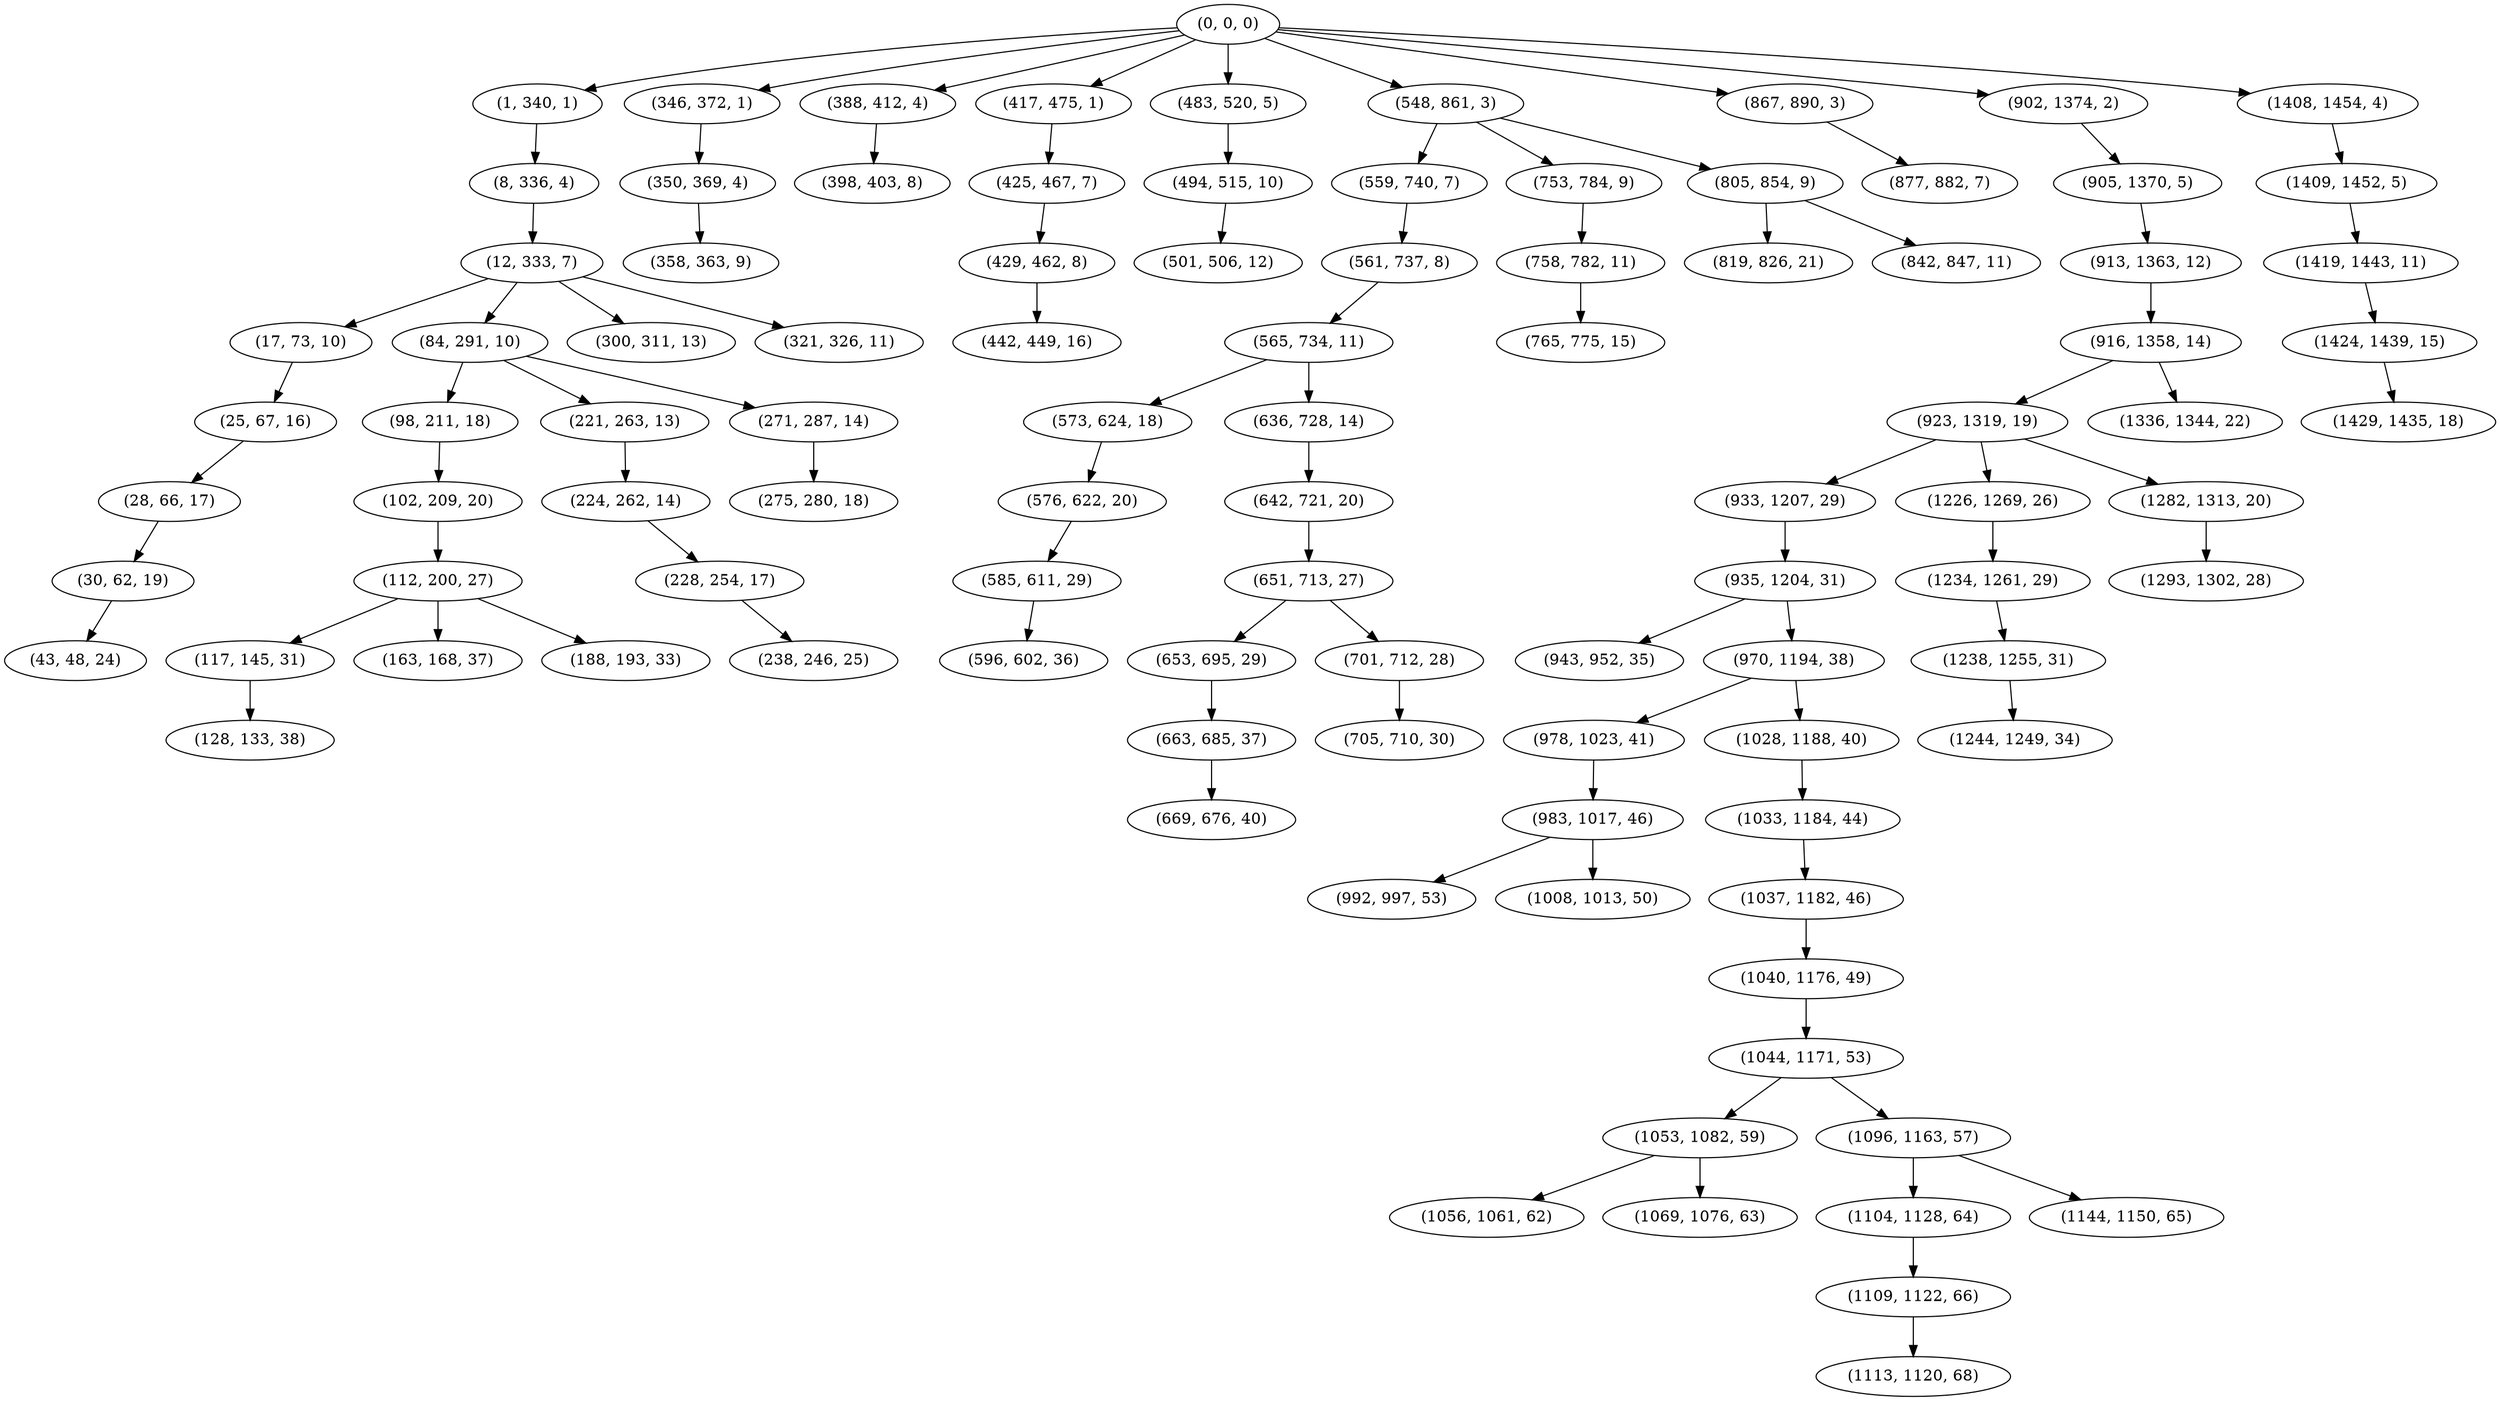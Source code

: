 digraph tree {
    "(0, 0, 0)";
    "(1, 340, 1)";
    "(8, 336, 4)";
    "(12, 333, 7)";
    "(17, 73, 10)";
    "(25, 67, 16)";
    "(28, 66, 17)";
    "(30, 62, 19)";
    "(43, 48, 24)";
    "(84, 291, 10)";
    "(98, 211, 18)";
    "(102, 209, 20)";
    "(112, 200, 27)";
    "(117, 145, 31)";
    "(128, 133, 38)";
    "(163, 168, 37)";
    "(188, 193, 33)";
    "(221, 263, 13)";
    "(224, 262, 14)";
    "(228, 254, 17)";
    "(238, 246, 25)";
    "(271, 287, 14)";
    "(275, 280, 18)";
    "(300, 311, 13)";
    "(321, 326, 11)";
    "(346, 372, 1)";
    "(350, 369, 4)";
    "(358, 363, 9)";
    "(388, 412, 4)";
    "(398, 403, 8)";
    "(417, 475, 1)";
    "(425, 467, 7)";
    "(429, 462, 8)";
    "(442, 449, 16)";
    "(483, 520, 5)";
    "(494, 515, 10)";
    "(501, 506, 12)";
    "(548, 861, 3)";
    "(559, 740, 7)";
    "(561, 737, 8)";
    "(565, 734, 11)";
    "(573, 624, 18)";
    "(576, 622, 20)";
    "(585, 611, 29)";
    "(596, 602, 36)";
    "(636, 728, 14)";
    "(642, 721, 20)";
    "(651, 713, 27)";
    "(653, 695, 29)";
    "(663, 685, 37)";
    "(669, 676, 40)";
    "(701, 712, 28)";
    "(705, 710, 30)";
    "(753, 784, 9)";
    "(758, 782, 11)";
    "(765, 775, 15)";
    "(805, 854, 9)";
    "(819, 826, 21)";
    "(842, 847, 11)";
    "(867, 890, 3)";
    "(877, 882, 7)";
    "(902, 1374, 2)";
    "(905, 1370, 5)";
    "(913, 1363, 12)";
    "(916, 1358, 14)";
    "(923, 1319, 19)";
    "(933, 1207, 29)";
    "(935, 1204, 31)";
    "(943, 952, 35)";
    "(970, 1194, 38)";
    "(978, 1023, 41)";
    "(983, 1017, 46)";
    "(992, 997, 53)";
    "(1008, 1013, 50)";
    "(1028, 1188, 40)";
    "(1033, 1184, 44)";
    "(1037, 1182, 46)";
    "(1040, 1176, 49)";
    "(1044, 1171, 53)";
    "(1053, 1082, 59)";
    "(1056, 1061, 62)";
    "(1069, 1076, 63)";
    "(1096, 1163, 57)";
    "(1104, 1128, 64)";
    "(1109, 1122, 66)";
    "(1113, 1120, 68)";
    "(1144, 1150, 65)";
    "(1226, 1269, 26)";
    "(1234, 1261, 29)";
    "(1238, 1255, 31)";
    "(1244, 1249, 34)";
    "(1282, 1313, 20)";
    "(1293, 1302, 28)";
    "(1336, 1344, 22)";
    "(1408, 1454, 4)";
    "(1409, 1452, 5)";
    "(1419, 1443, 11)";
    "(1424, 1439, 15)";
    "(1429, 1435, 18)";
    "(0, 0, 0)" -> "(1, 340, 1)";
    "(0, 0, 0)" -> "(346, 372, 1)";
    "(0, 0, 0)" -> "(388, 412, 4)";
    "(0, 0, 0)" -> "(417, 475, 1)";
    "(0, 0, 0)" -> "(483, 520, 5)";
    "(0, 0, 0)" -> "(548, 861, 3)";
    "(0, 0, 0)" -> "(867, 890, 3)";
    "(0, 0, 0)" -> "(902, 1374, 2)";
    "(0, 0, 0)" -> "(1408, 1454, 4)";
    "(1, 340, 1)" -> "(8, 336, 4)";
    "(8, 336, 4)" -> "(12, 333, 7)";
    "(12, 333, 7)" -> "(17, 73, 10)";
    "(12, 333, 7)" -> "(84, 291, 10)";
    "(12, 333, 7)" -> "(300, 311, 13)";
    "(12, 333, 7)" -> "(321, 326, 11)";
    "(17, 73, 10)" -> "(25, 67, 16)";
    "(25, 67, 16)" -> "(28, 66, 17)";
    "(28, 66, 17)" -> "(30, 62, 19)";
    "(30, 62, 19)" -> "(43, 48, 24)";
    "(84, 291, 10)" -> "(98, 211, 18)";
    "(84, 291, 10)" -> "(221, 263, 13)";
    "(84, 291, 10)" -> "(271, 287, 14)";
    "(98, 211, 18)" -> "(102, 209, 20)";
    "(102, 209, 20)" -> "(112, 200, 27)";
    "(112, 200, 27)" -> "(117, 145, 31)";
    "(112, 200, 27)" -> "(163, 168, 37)";
    "(112, 200, 27)" -> "(188, 193, 33)";
    "(117, 145, 31)" -> "(128, 133, 38)";
    "(221, 263, 13)" -> "(224, 262, 14)";
    "(224, 262, 14)" -> "(228, 254, 17)";
    "(228, 254, 17)" -> "(238, 246, 25)";
    "(271, 287, 14)" -> "(275, 280, 18)";
    "(346, 372, 1)" -> "(350, 369, 4)";
    "(350, 369, 4)" -> "(358, 363, 9)";
    "(388, 412, 4)" -> "(398, 403, 8)";
    "(417, 475, 1)" -> "(425, 467, 7)";
    "(425, 467, 7)" -> "(429, 462, 8)";
    "(429, 462, 8)" -> "(442, 449, 16)";
    "(483, 520, 5)" -> "(494, 515, 10)";
    "(494, 515, 10)" -> "(501, 506, 12)";
    "(548, 861, 3)" -> "(559, 740, 7)";
    "(548, 861, 3)" -> "(753, 784, 9)";
    "(548, 861, 3)" -> "(805, 854, 9)";
    "(559, 740, 7)" -> "(561, 737, 8)";
    "(561, 737, 8)" -> "(565, 734, 11)";
    "(565, 734, 11)" -> "(573, 624, 18)";
    "(565, 734, 11)" -> "(636, 728, 14)";
    "(573, 624, 18)" -> "(576, 622, 20)";
    "(576, 622, 20)" -> "(585, 611, 29)";
    "(585, 611, 29)" -> "(596, 602, 36)";
    "(636, 728, 14)" -> "(642, 721, 20)";
    "(642, 721, 20)" -> "(651, 713, 27)";
    "(651, 713, 27)" -> "(653, 695, 29)";
    "(651, 713, 27)" -> "(701, 712, 28)";
    "(653, 695, 29)" -> "(663, 685, 37)";
    "(663, 685, 37)" -> "(669, 676, 40)";
    "(701, 712, 28)" -> "(705, 710, 30)";
    "(753, 784, 9)" -> "(758, 782, 11)";
    "(758, 782, 11)" -> "(765, 775, 15)";
    "(805, 854, 9)" -> "(819, 826, 21)";
    "(805, 854, 9)" -> "(842, 847, 11)";
    "(867, 890, 3)" -> "(877, 882, 7)";
    "(902, 1374, 2)" -> "(905, 1370, 5)";
    "(905, 1370, 5)" -> "(913, 1363, 12)";
    "(913, 1363, 12)" -> "(916, 1358, 14)";
    "(916, 1358, 14)" -> "(923, 1319, 19)";
    "(916, 1358, 14)" -> "(1336, 1344, 22)";
    "(923, 1319, 19)" -> "(933, 1207, 29)";
    "(923, 1319, 19)" -> "(1226, 1269, 26)";
    "(923, 1319, 19)" -> "(1282, 1313, 20)";
    "(933, 1207, 29)" -> "(935, 1204, 31)";
    "(935, 1204, 31)" -> "(943, 952, 35)";
    "(935, 1204, 31)" -> "(970, 1194, 38)";
    "(970, 1194, 38)" -> "(978, 1023, 41)";
    "(970, 1194, 38)" -> "(1028, 1188, 40)";
    "(978, 1023, 41)" -> "(983, 1017, 46)";
    "(983, 1017, 46)" -> "(992, 997, 53)";
    "(983, 1017, 46)" -> "(1008, 1013, 50)";
    "(1028, 1188, 40)" -> "(1033, 1184, 44)";
    "(1033, 1184, 44)" -> "(1037, 1182, 46)";
    "(1037, 1182, 46)" -> "(1040, 1176, 49)";
    "(1040, 1176, 49)" -> "(1044, 1171, 53)";
    "(1044, 1171, 53)" -> "(1053, 1082, 59)";
    "(1044, 1171, 53)" -> "(1096, 1163, 57)";
    "(1053, 1082, 59)" -> "(1056, 1061, 62)";
    "(1053, 1082, 59)" -> "(1069, 1076, 63)";
    "(1096, 1163, 57)" -> "(1104, 1128, 64)";
    "(1096, 1163, 57)" -> "(1144, 1150, 65)";
    "(1104, 1128, 64)" -> "(1109, 1122, 66)";
    "(1109, 1122, 66)" -> "(1113, 1120, 68)";
    "(1226, 1269, 26)" -> "(1234, 1261, 29)";
    "(1234, 1261, 29)" -> "(1238, 1255, 31)";
    "(1238, 1255, 31)" -> "(1244, 1249, 34)";
    "(1282, 1313, 20)" -> "(1293, 1302, 28)";
    "(1408, 1454, 4)" -> "(1409, 1452, 5)";
    "(1409, 1452, 5)" -> "(1419, 1443, 11)";
    "(1419, 1443, 11)" -> "(1424, 1439, 15)";
    "(1424, 1439, 15)" -> "(1429, 1435, 18)";
}
